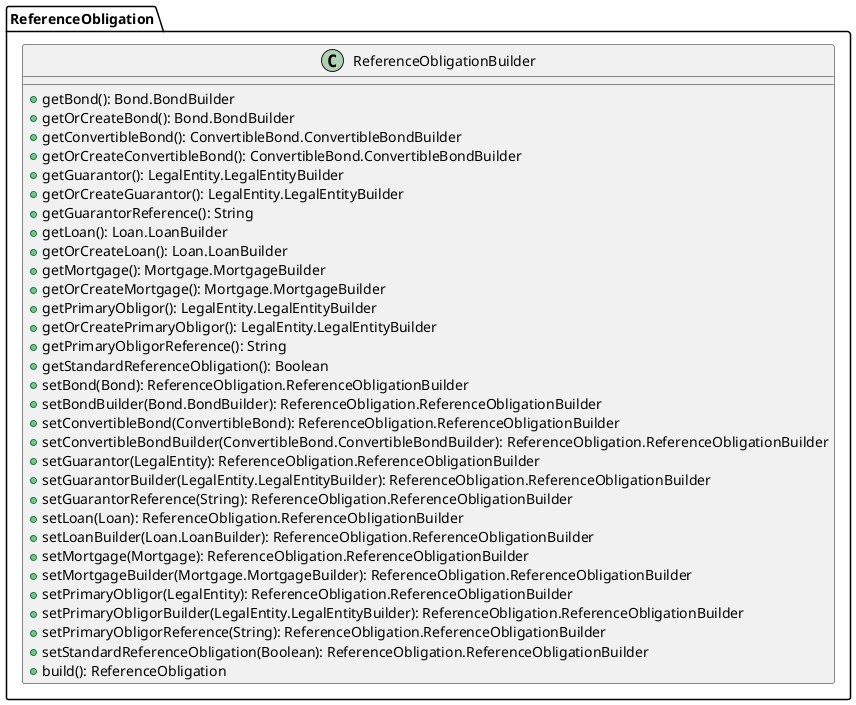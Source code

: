 @startuml

    class ReferenceObligation.ReferenceObligationBuilder [[ReferenceObligation.ReferenceObligationBuilder.html]] {
        +getBond(): Bond.BondBuilder
        +getOrCreateBond(): Bond.BondBuilder
        +getConvertibleBond(): ConvertibleBond.ConvertibleBondBuilder
        +getOrCreateConvertibleBond(): ConvertibleBond.ConvertibleBondBuilder
        +getGuarantor(): LegalEntity.LegalEntityBuilder
        +getOrCreateGuarantor(): LegalEntity.LegalEntityBuilder
        +getGuarantorReference(): String
        +getLoan(): Loan.LoanBuilder
        +getOrCreateLoan(): Loan.LoanBuilder
        +getMortgage(): Mortgage.MortgageBuilder
        +getOrCreateMortgage(): Mortgage.MortgageBuilder
        +getPrimaryObligor(): LegalEntity.LegalEntityBuilder
        +getOrCreatePrimaryObligor(): LegalEntity.LegalEntityBuilder
        +getPrimaryObligorReference(): String
        +getStandardReferenceObligation(): Boolean
        +setBond(Bond): ReferenceObligation.ReferenceObligationBuilder
        +setBondBuilder(Bond.BondBuilder): ReferenceObligation.ReferenceObligationBuilder
        +setConvertibleBond(ConvertibleBond): ReferenceObligation.ReferenceObligationBuilder
        +setConvertibleBondBuilder(ConvertibleBond.ConvertibleBondBuilder): ReferenceObligation.ReferenceObligationBuilder
        +setGuarantor(LegalEntity): ReferenceObligation.ReferenceObligationBuilder
        +setGuarantorBuilder(LegalEntity.LegalEntityBuilder): ReferenceObligation.ReferenceObligationBuilder
        +setGuarantorReference(String): ReferenceObligation.ReferenceObligationBuilder
        +setLoan(Loan): ReferenceObligation.ReferenceObligationBuilder
        +setLoanBuilder(Loan.LoanBuilder): ReferenceObligation.ReferenceObligationBuilder
        +setMortgage(Mortgage): ReferenceObligation.ReferenceObligationBuilder
        +setMortgageBuilder(Mortgage.MortgageBuilder): ReferenceObligation.ReferenceObligationBuilder
        +setPrimaryObligor(LegalEntity): ReferenceObligation.ReferenceObligationBuilder
        +setPrimaryObligorBuilder(LegalEntity.LegalEntityBuilder): ReferenceObligation.ReferenceObligationBuilder
        +setPrimaryObligorReference(String): ReferenceObligation.ReferenceObligationBuilder
        +setStandardReferenceObligation(Boolean): ReferenceObligation.ReferenceObligationBuilder
        +build(): ReferenceObligation
    }

@enduml
